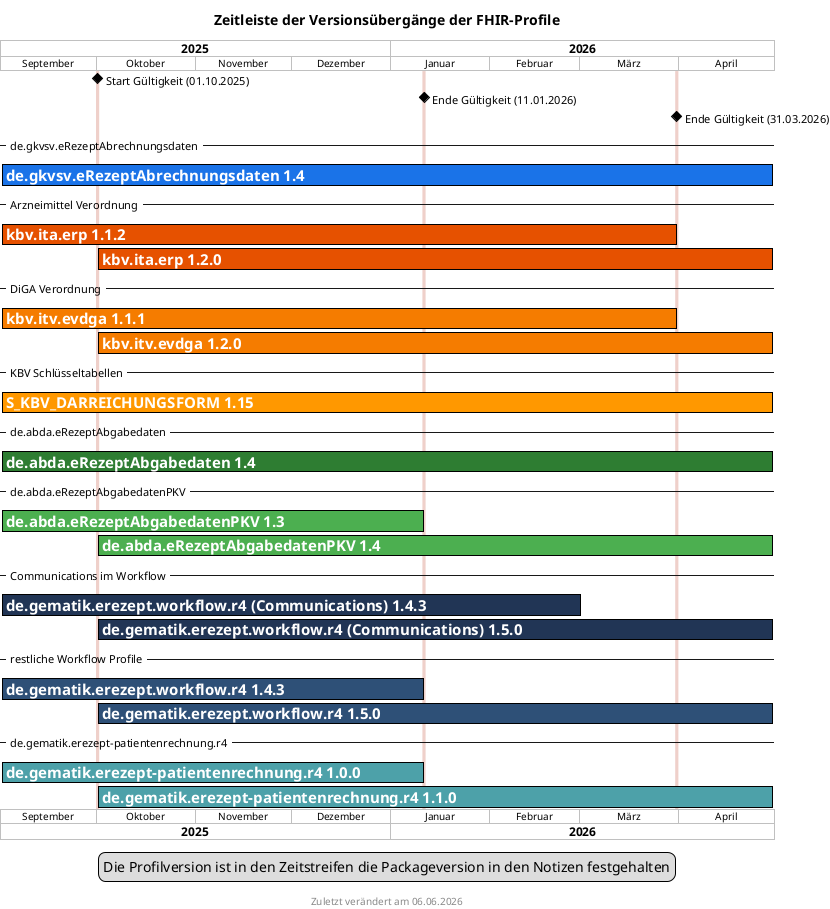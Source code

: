 @startgantt fhir_version_timeline
language de
' Define color variables
!define gkvcolor #1a73e8
!define kbvcolor #e65100
!define kbvcolor_diga #f57c00
!define kbvcolor_st #ff9800
!define davcolor #2e7d32
!define davcolor_pkv #4caf50
!define gematikcolor #2E5077
!define gematikcolor_com #213555
!define gematikcolor_2 #4DA1A9
!define gematikcolor_backup #95190C
!define datelinecolor #EFD0CA
!define separatorcolor #EFD0CA
 
<style>
ganttDiagram {
   task {
      BackGroundColor GreenYellow
      LineColor Green
      FontColor white
      FontSize 15
      FontStyle bold
   }
   undone {
      BackGroundColor #F9C22E
      FontColor black
      FontSize 15
      FontStyle bold    
   }
}
</style>
title Zeitleiste der Versionsübergänge der FHIR-Profile
footer Zuletzt verändert am %date("dd.MM.yyyy")
 
projectscale monthly zoom 3
Project starts 2025-09-01
 
2025-10-01 is colored datelinecolor 
2026-01-11 is colored datelinecolor 
2026-03-31 is colored datelinecolor
 
[Start Gültigkeit (01.10.2025)] happens on 2025-10-01
[Ende Gültigkeit (11.01.2026)] happens on 2026-01-11
[Ende Gültigkeit (31.03.2026)] happens on 2026-03-31
 
-- de.gkvsv.eRezeptAbrechnungsdaten --
[de.gkvsv.eRezeptAbrechnungsdaten 1.4] starts 2025-09-01 and ends 2026-04-30
[de.gkvsv.eRezeptAbrechnungsdaten 1.4] is colored in gkvcolor/black
 
-- Arzneimittel Verordnung --
 
[kbv.ita.erp 1.1.2] starts 2025-09-01 and ends 2026-03-31
[kbv.ita.erp 1.1.2] is colored in kbvcolor/black 
[kbv.ita.erp 1.2.0] starts 2025-10-01 and ends 2026-04-30
[kbv.ita.erp 1.2.0] is colored in kbvcolor/black
 
-- DiGA Verordnung --
 
[kbv.itv.evdga 1.1.1] starts 2025-09-01 and ends 2026-03-31
[kbv.itv.evdga 1.1.1] is colored in kbvcolor_diga/black 
[kbv.itv.evdga 1.2.0] starts 2025-10-01 and ends 2026-04-30
[kbv.itv.evdga 1.2.0] is colored in kbvcolor_diga/black
 
-- KBV Schlüsseltabellen --
[S_KBV_DARREICHUNGSFORM 1.15] starts 2025-09-01 and ends 2026-04-30
[S_KBV_DARREICHUNGSFORM 1.15] is colored in kbvcolor_st/black
 
-- de.abda.eRezeptAbgabedaten --
[de.abda.eRezeptAbgabedaten 1.4] starts 2025-09-01 and ends 2026-04-30
[de.abda.eRezeptAbgabedaten 1.4] is colored in davcolor/black
 
-- de.abda.eRezeptAbgabedatenPKV --
[de.abda.eRezeptAbgabedatenPKV 1.3] starts 2025-09-01 and ends 2026-01-11
[de.abda.eRezeptAbgabedatenPKV 1.3] is colored in davcolor_pkv/black 
[de.abda.eRezeptAbgabedatenPKV 1.4] starts 2025-10-01 and ends 2026-04-30
[de.abda.eRezeptAbgabedatenPKV 1.4] is colored in davcolor_pkv/black
 
-- Communications im Workflow --
 
[de.gematik.erezept.workflow.r4 (Communications) 1.4.3] starts 2025-09-01 and ends 2026-03-01
' [de.gematik.erezept.workflow.r4 (Communications) 1.4.3] is 0% complete
[de.gematik.erezept.workflow.r4 (Communications) 1.4.3] is colored in gematikcolor_com/black
[de.gematik.erezept.workflow.r4 (Communications) 1.5.0] starts 2025-10-01 and ends 2026-04-30
[de.gematik.erezept.workflow.r4 (Communications) 1.5.0] is colored in gematikcolor_com/black
 
-- restliche Workflow Profile --
[de.gematik.erezept.workflow.r4 1.4.3] starts 2025-09-01 and ends 2026-01-11
[de.gematik.erezept.workflow.r4 1.4.3] is colored in gematikcolor/black
[de.gematik.erezept.workflow.r4 1.5.0] starts 2025-10-01 and ends 2026-04-30
[de.gematik.erezept.workflow.r4 1.5.0] is colored in gematikcolor/black
 
-- de.gematik.erezept-patientenrechnung.r4 --
[de.gematik.erezept-patientenrechnung.r4 1.0.0] starts 2025-09-01 and ends 2026-01-11
[de.gematik.erezept-patientenrechnung.r4 1.0.0] is colored in gematikcolor_2/black
[de.gematik.erezept-patientenrechnung.r4 1.1.0] starts 2025-10-01 and ends 2026-04-30
[de.gematik.erezept-patientenrechnung.r4 1.1.0] is colored in gematikcolor_2/black
 
legend
Die Profilversion ist in den Zeitstreifen die Packageversion in den Notizen festgehalten
end legend
 
@endgantt